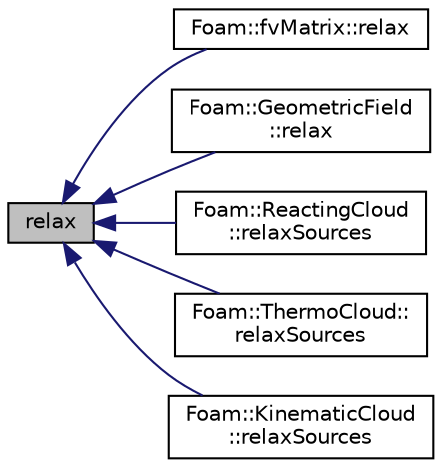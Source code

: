 digraph "relax"
{
  bgcolor="transparent";
  edge [fontname="Helvetica",fontsize="10",labelfontname="Helvetica",labelfontsize="10"];
  node [fontname="Helvetica",fontsize="10",shape=record];
  rankdir="LR";
  Node1 [label="relax",height=0.2,width=0.4,color="black", fillcolor="grey75", style="filled", fontcolor="black"];
  Node1 -> Node2 [dir="back",color="midnightblue",fontsize="10",style="solid",fontname="Helvetica"];
  Node2 [label="Foam::fvMatrix::relax",height=0.2,width=0.4,color="black",URL="$a00875.html#a2e99dfee2405fb3fc8f2b4692cb3ecaa",tooltip="Relax matrix (for steady-state solution). "];
  Node1 -> Node3 [dir="back",color="midnightblue",fontsize="10",style="solid",fontname="Helvetica"];
  Node3 [label="Foam::GeometricField\l::relax",height=0.2,width=0.4,color="black",URL="$a00921.html#a2e99dfee2405fb3fc8f2b4692cb3ecaa",tooltip="Relax field (for steady-state solution). "];
  Node1 -> Node4 [dir="back",color="midnightblue",fontsize="10",style="solid",fontname="Helvetica"];
  Node4 [label="Foam::ReactingCloud\l::relaxSources",height=0.2,width=0.4,color="black",URL="$a02079.html#aad77979b03617aa35ab14baf646a795b",tooltip="Apply relaxation to (steady state) cloud sources. "];
  Node1 -> Node5 [dir="back",color="midnightblue",fontsize="10",style="solid",fontname="Helvetica"];
  Node5 [label="Foam::ThermoCloud::\lrelaxSources",height=0.2,width=0.4,color="black",URL="$a02589.html#a513557e0b75f538dafa50a7dd91aafcf",tooltip="Apply relaxation to (steady state) cloud sources. "];
  Node1 -> Node6 [dir="back",color="midnightblue",fontsize="10",style="solid",fontname="Helvetica"];
  Node6 [label="Foam::KinematicCloud\l::relaxSources",height=0.2,width=0.4,color="black",URL="$a01231.html#a1dda0eeb0d071a4a102739a96f4532f3",tooltip="Apply relaxation to (steady state) cloud sources. "];
}

